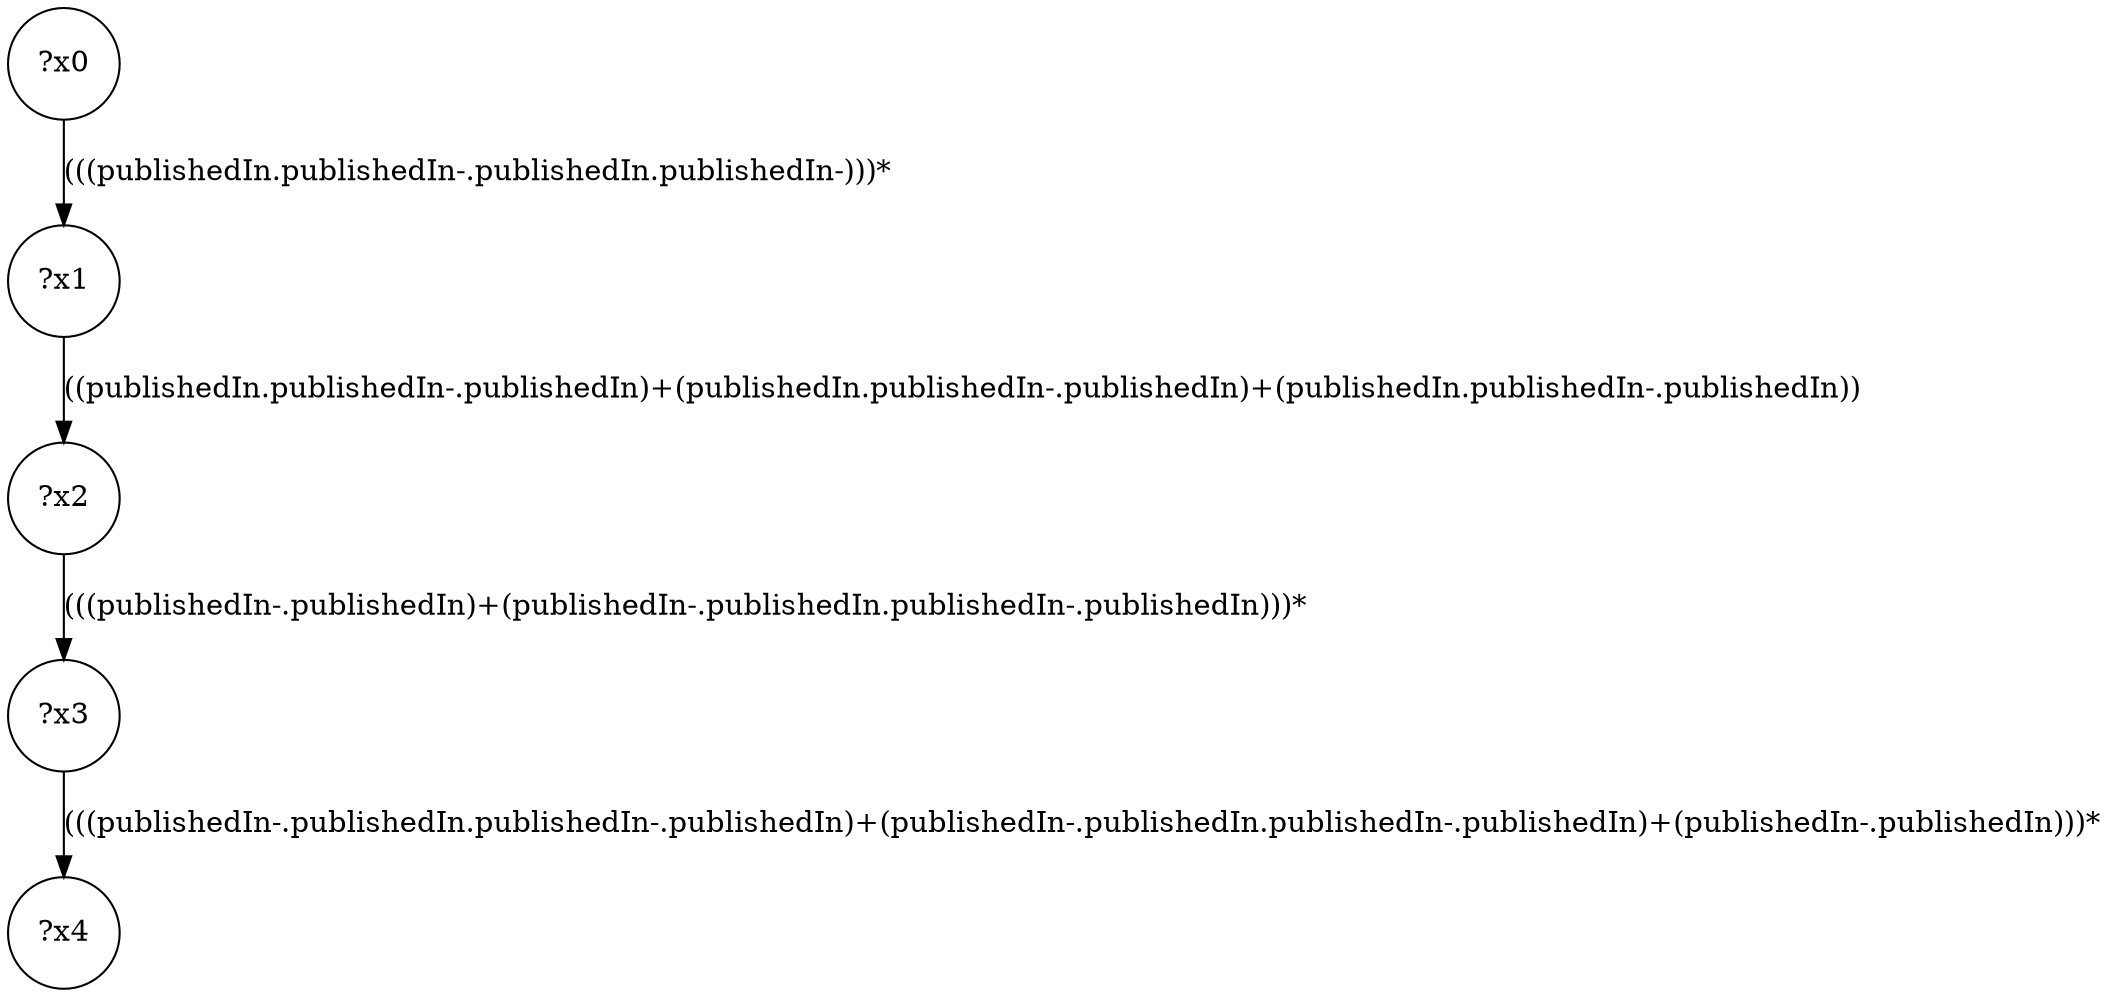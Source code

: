 digraph g {
	x0 [shape=circle, label="?x0"];
	x1 [shape=circle, label="?x1"];
	x0 -> x1 [label="(((publishedIn.publishedIn-.publishedIn.publishedIn-)))*"];
	x2 [shape=circle, label="?x2"];
	x1 -> x2 [label="((publishedIn.publishedIn-.publishedIn)+(publishedIn.publishedIn-.publishedIn)+(publishedIn.publishedIn-.publishedIn))"];
	x3 [shape=circle, label="?x3"];
	x2 -> x3 [label="(((publishedIn-.publishedIn)+(publishedIn-.publishedIn.publishedIn-.publishedIn)))*"];
	x4 [shape=circle, label="?x4"];
	x3 -> x4 [label="(((publishedIn-.publishedIn.publishedIn-.publishedIn)+(publishedIn-.publishedIn.publishedIn-.publishedIn)+(publishedIn-.publishedIn)))*"];
}
